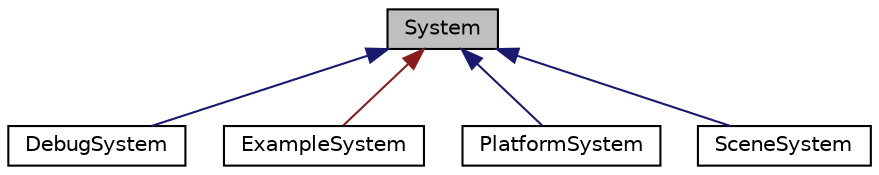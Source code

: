 digraph "System"
{
 // LATEX_PDF_SIZE
  edge [fontname="Helvetica",fontsize="10",labelfontname="Helvetica",labelfontsize="10"];
  node [fontname="Helvetica",fontsize="10",shape=record];
  Node1 [label="System",height=0.2,width=0.4,color="black", fillcolor="grey75", style="filled", fontcolor="black",tooltip="Base class for all Systems."];
  Node1 -> Node2 [dir="back",color="midnightblue",fontsize="10",style="solid"];
  Node2 [label="DebugSystem",height=0.2,width=0.4,color="black", fillcolor="white", style="filled",URL="$classDebugSystem.html",tooltip="Debug System Class For Debugging."];
  Node1 -> Node3 [dir="back",color="firebrick4",fontsize="10",style="solid"];
  Node3 [label="ExampleSystem",height=0.2,width=0.4,color="black", fillcolor="white", style="filled",URL="$classExampleSystem.html",tooltip="Example System meant to be copy-pasted when creating new Systems."];
  Node1 -> Node4 [dir="back",color="midnightblue",fontsize="10",style="solid"];
  Node4 [label="PlatformSystem",height=0.2,width=0.4,color="black", fillcolor="white", style="filled",URL="$classPlatformSystem.html",tooltip=" "];
  Node1 -> Node5 [dir="back",color="midnightblue",fontsize="10",style="solid"];
  Node5 [label="SceneSystem",height=0.2,width=0.4,color="black", fillcolor="white", style="filled",URL="$classSceneSystem.html",tooltip="Example System meant to be copy-pasted when creating new Systems."];
}
